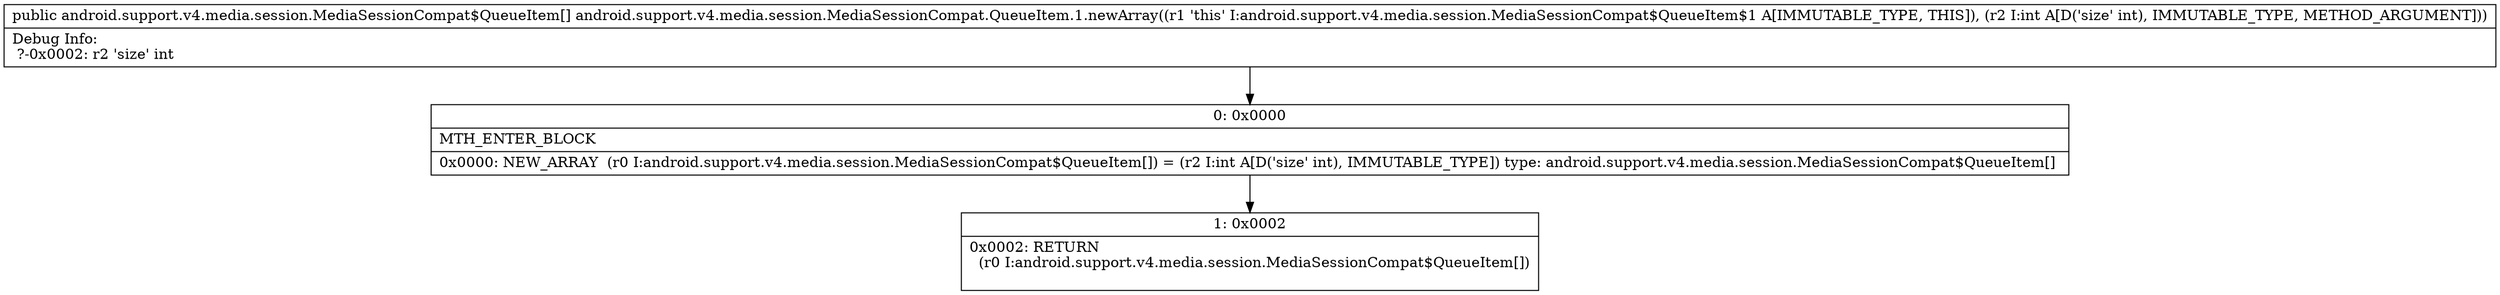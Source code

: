 digraph "CFG forandroid.support.v4.media.session.MediaSessionCompat.QueueItem.1.newArray(I)[Landroid\/support\/v4\/media\/session\/MediaSessionCompat$QueueItem;" {
Node_0 [shape=record,label="{0\:\ 0x0000|MTH_ENTER_BLOCK\l|0x0000: NEW_ARRAY  (r0 I:android.support.v4.media.session.MediaSessionCompat$QueueItem[]) = (r2 I:int A[D('size' int), IMMUTABLE_TYPE]) type: android.support.v4.media.session.MediaSessionCompat$QueueItem[] \l}"];
Node_1 [shape=record,label="{1\:\ 0x0002|0x0002: RETURN  \l  (r0 I:android.support.v4.media.session.MediaSessionCompat$QueueItem[])\l \l}"];
MethodNode[shape=record,label="{public android.support.v4.media.session.MediaSessionCompat$QueueItem[] android.support.v4.media.session.MediaSessionCompat.QueueItem.1.newArray((r1 'this' I:android.support.v4.media.session.MediaSessionCompat$QueueItem$1 A[IMMUTABLE_TYPE, THIS]), (r2 I:int A[D('size' int), IMMUTABLE_TYPE, METHOD_ARGUMENT]))  | Debug Info:\l  ?\-0x0002: r2 'size' int\l}"];
MethodNode -> Node_0;
Node_0 -> Node_1;
}

